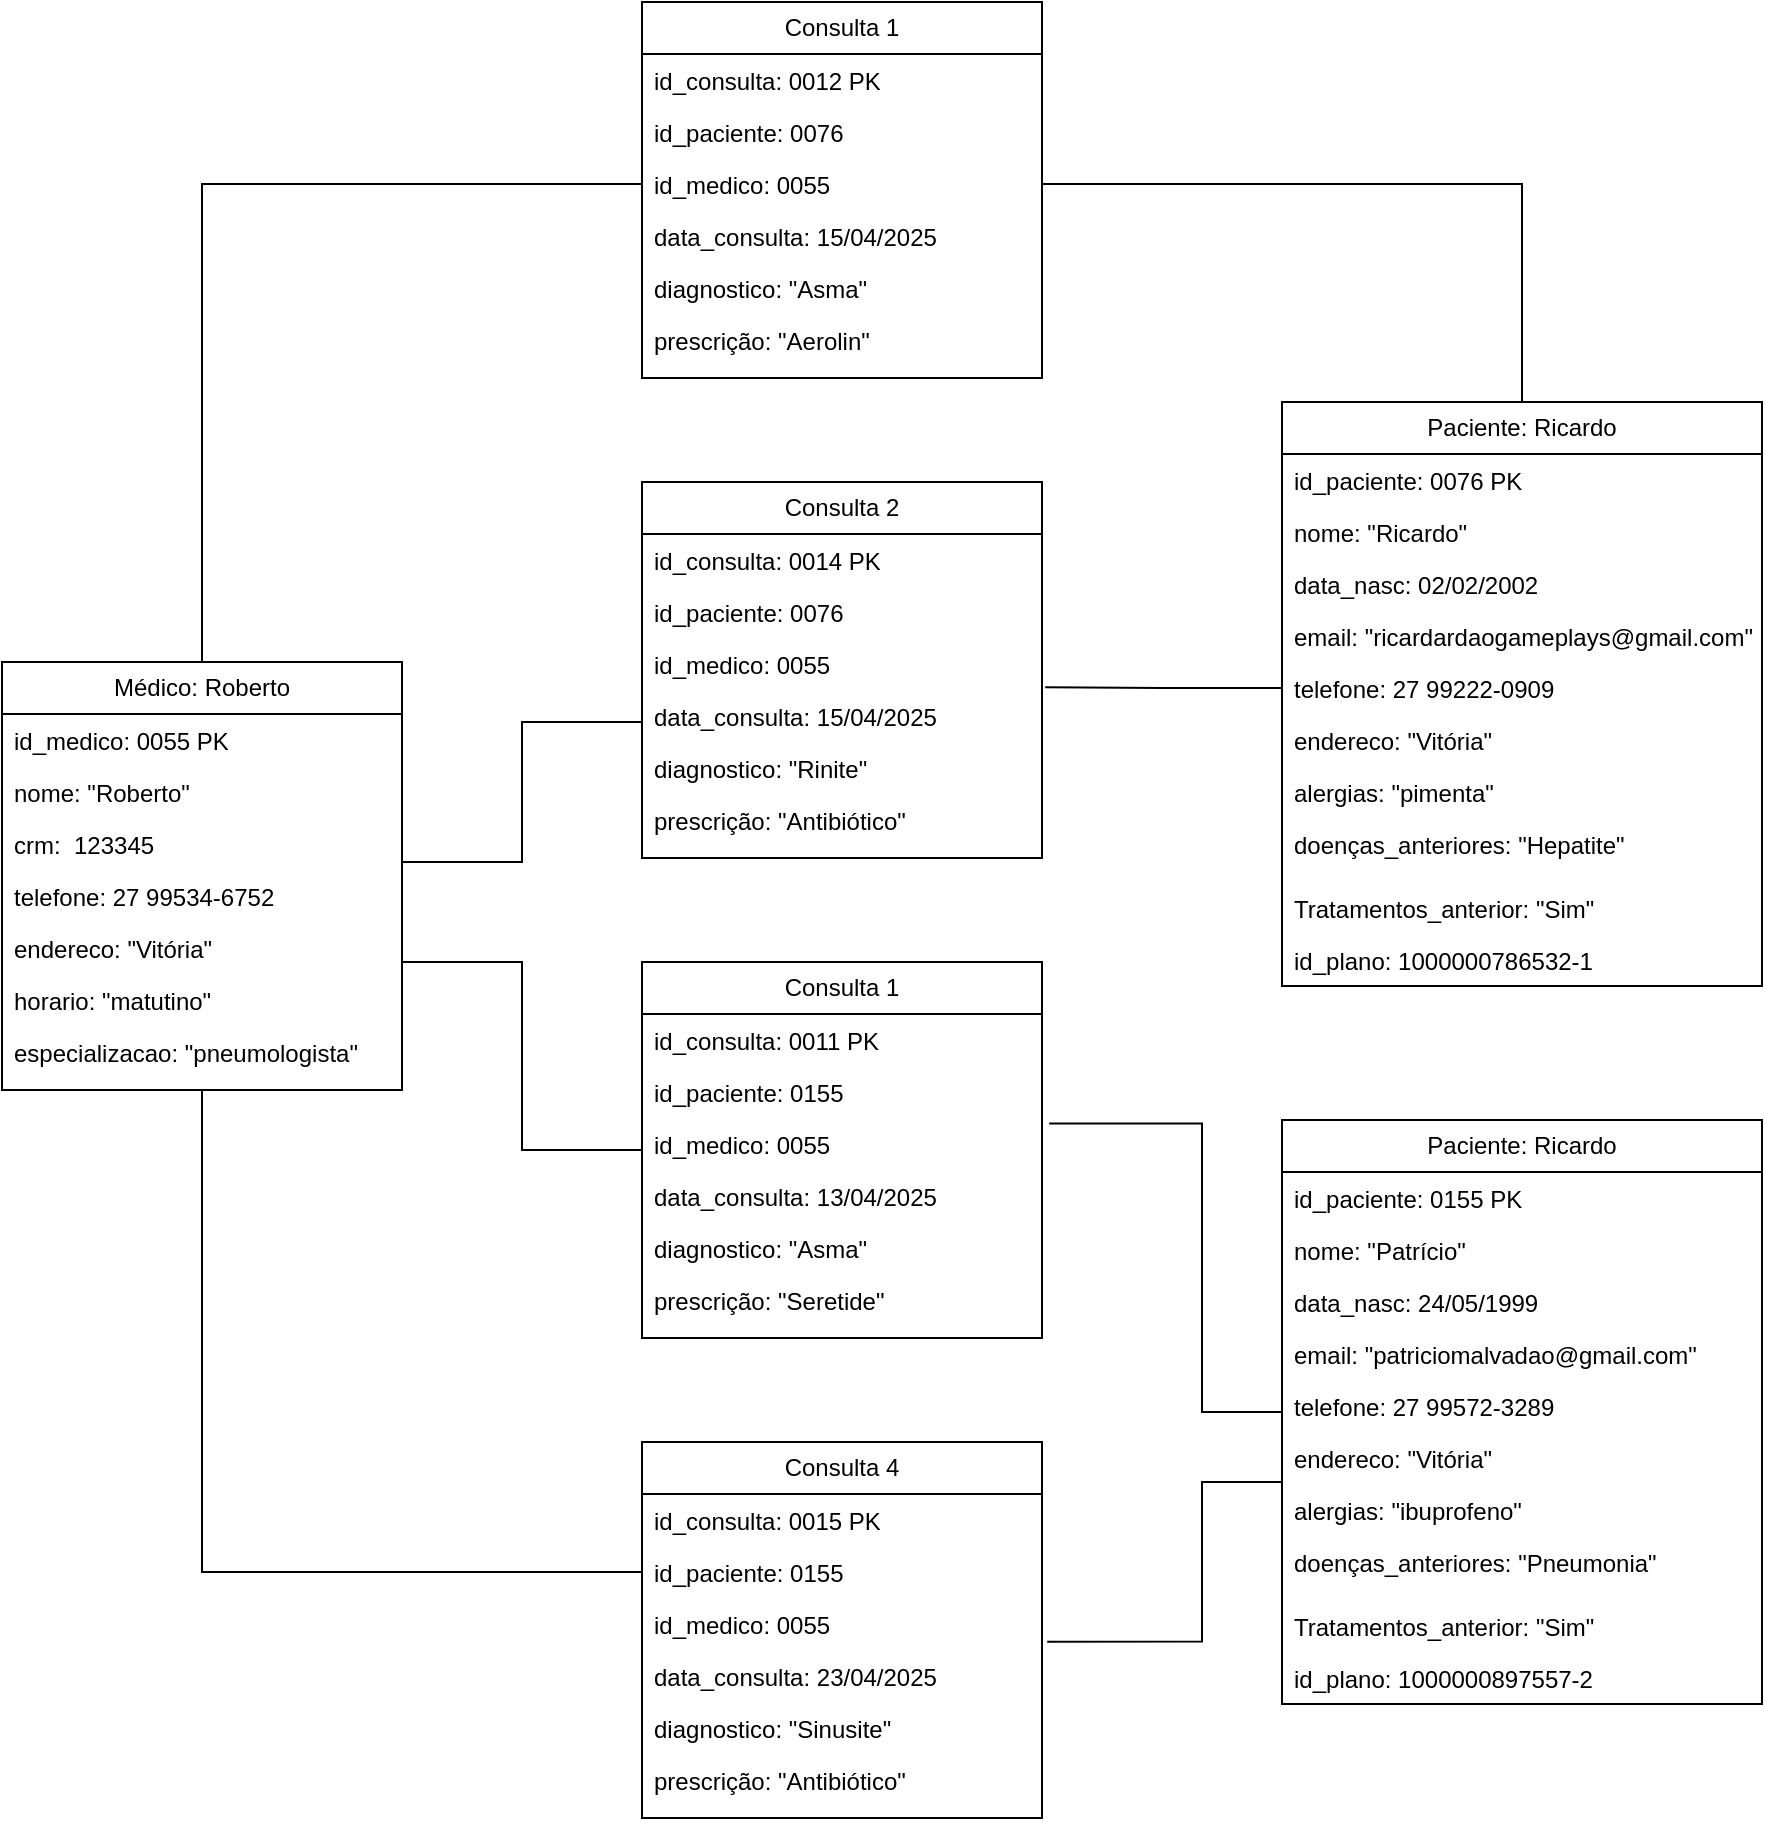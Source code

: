 <mxfile version="26.1.3">
  <diagram name="Página-1" id="bJVVUufMFqqdtW0XIKcH">
    <mxGraphModel dx="1509" dy="1982" grid="1" gridSize="10" guides="1" tooltips="1" connect="1" arrows="1" fold="1" page="1" pageScale="1" pageWidth="827" pageHeight="1169" math="0" shadow="0">
      <root>
        <mxCell id="0" />
        <mxCell id="1" parent="0" />
        <mxCell id="rZC7Q9z2EE-ng2sRICfE-121" style="edgeStyle=orthogonalEdgeStyle;rounded=0;orthogonalLoop=1;jettySize=auto;html=1;endArrow=none;startFill=0;" edge="1" parent="1" source="rZC7Q9z2EE-ng2sRICfE-19" target="rZC7Q9z2EE-ng2sRICfE-110">
          <mxGeometry relative="1" as="geometry">
            <Array as="points">
              <mxPoint x="260" y="440" />
              <mxPoint x="260" y="534" />
            </Array>
          </mxGeometry>
        </mxCell>
        <mxCell id="rZC7Q9z2EE-ng2sRICfE-122" style="edgeStyle=orthogonalEdgeStyle;rounded=0;orthogonalLoop=1;jettySize=auto;html=1;entryX=0;entryY=0.5;entryDx=0;entryDy=0;endArrow=none;startFill=0;" edge="1" parent="1" source="rZC7Q9z2EE-ng2sRICfE-19" target="rZC7Q9z2EE-ng2sRICfE-105">
          <mxGeometry relative="1" as="geometry" />
        </mxCell>
        <mxCell id="rZC7Q9z2EE-ng2sRICfE-124" style="edgeStyle=orthogonalEdgeStyle;rounded=0;orthogonalLoop=1;jettySize=auto;html=1;entryX=0;entryY=0.5;entryDx=0;entryDy=0;endArrow=none;startFill=0;" edge="1" parent="1" source="rZC7Q9z2EE-ng2sRICfE-19" target="rZC7Q9z2EE-ng2sRICfE-52">
          <mxGeometry relative="1" as="geometry" />
        </mxCell>
        <mxCell id="rZC7Q9z2EE-ng2sRICfE-19" value="Médico: Roberto" style="swimlane;fontStyle=0;childLayout=stackLayout;horizontal=1;startSize=26;fillColor=none;horizontalStack=0;resizeParent=1;resizeParentMax=0;resizeLast=0;collapsible=1;marginBottom=0;whiteSpace=wrap;html=1;" vertex="1" parent="1">
          <mxGeometry y="290" width="200" height="214" as="geometry" />
        </mxCell>
        <mxCell id="rZC7Q9z2EE-ng2sRICfE-20" value="id_medico: 0055 PK" style="text;strokeColor=none;fillColor=none;align=left;verticalAlign=top;spacingLeft=4;spacingRight=4;overflow=hidden;rotatable=0;points=[[0,0.5],[1,0.5]];portConstraint=eastwest;whiteSpace=wrap;html=1;" vertex="1" parent="rZC7Q9z2EE-ng2sRICfE-19">
          <mxGeometry y="26" width="200" height="26" as="geometry" />
        </mxCell>
        <mxCell id="rZC7Q9z2EE-ng2sRICfE-21" value="nome: &quot;Roberto&quot;" style="text;strokeColor=none;fillColor=none;align=left;verticalAlign=top;spacingLeft=4;spacingRight=4;overflow=hidden;rotatable=0;points=[[0,0.5],[1,0.5]];portConstraint=eastwest;whiteSpace=wrap;html=1;" vertex="1" parent="rZC7Q9z2EE-ng2sRICfE-19">
          <mxGeometry y="52" width="200" height="26" as="geometry" />
        </mxCell>
        <mxCell id="rZC7Q9z2EE-ng2sRICfE-36" value="crm:&amp;nbsp; 123345" style="text;strokeColor=none;fillColor=none;align=left;verticalAlign=top;spacingLeft=4;spacingRight=4;overflow=hidden;rotatable=0;points=[[0,0.5],[1,0.5]];portConstraint=eastwest;whiteSpace=wrap;html=1;" vertex="1" parent="rZC7Q9z2EE-ng2sRICfE-19">
          <mxGeometry y="78" width="200" height="26" as="geometry" />
        </mxCell>
        <mxCell id="rZC7Q9z2EE-ng2sRICfE-37" value="telefone: 27 99534-6752" style="text;strokeColor=none;fillColor=none;align=left;verticalAlign=top;spacingLeft=4;spacingRight=4;overflow=hidden;rotatable=0;points=[[0,0.5],[1,0.5]];portConstraint=eastwest;whiteSpace=wrap;html=1;" vertex="1" parent="rZC7Q9z2EE-ng2sRICfE-19">
          <mxGeometry y="104" width="200" height="26" as="geometry" />
        </mxCell>
        <mxCell id="rZC7Q9z2EE-ng2sRICfE-39" value="endereco: &quot;Vitória&quot;" style="text;strokeColor=none;fillColor=none;align=left;verticalAlign=top;spacingLeft=4;spacingRight=4;overflow=hidden;rotatable=0;points=[[0,0.5],[1,0.5]];portConstraint=eastwest;whiteSpace=wrap;html=1;" vertex="1" parent="rZC7Q9z2EE-ng2sRICfE-19">
          <mxGeometry y="130" width="200" height="26" as="geometry" />
        </mxCell>
        <mxCell id="rZC7Q9z2EE-ng2sRICfE-38" value="horario: &quot;matutino&quot;" style="text;strokeColor=none;fillColor=none;align=left;verticalAlign=top;spacingLeft=4;spacingRight=4;overflow=hidden;rotatable=0;points=[[0,0.5],[1,0.5]];portConstraint=eastwest;whiteSpace=wrap;html=1;" vertex="1" parent="rZC7Q9z2EE-ng2sRICfE-19">
          <mxGeometry y="156" width="200" height="26" as="geometry" />
        </mxCell>
        <mxCell id="rZC7Q9z2EE-ng2sRICfE-22" value="especializacao: &quot;pneumologista&quot;" style="text;strokeColor=none;fillColor=none;align=left;verticalAlign=top;spacingLeft=4;spacingRight=4;overflow=hidden;rotatable=0;points=[[0,0.5],[1,0.5]];portConstraint=eastwest;whiteSpace=wrap;html=1;" vertex="1" parent="rZC7Q9z2EE-ng2sRICfE-19">
          <mxGeometry y="182" width="200" height="32" as="geometry" />
        </mxCell>
        <mxCell id="rZC7Q9z2EE-ng2sRICfE-125" style="edgeStyle=orthogonalEdgeStyle;rounded=0;orthogonalLoop=1;jettySize=auto;html=1;entryX=1;entryY=0.5;entryDx=0;entryDy=0;endArrow=none;startFill=0;" edge="1" parent="1" source="rZC7Q9z2EE-ng2sRICfE-41" target="rZC7Q9z2EE-ng2sRICfE-52">
          <mxGeometry relative="1" as="geometry" />
        </mxCell>
        <mxCell id="rZC7Q9z2EE-ng2sRICfE-41" value="Paciente: Ricardo" style="swimlane;fontStyle=0;childLayout=stackLayout;horizontal=1;startSize=26;fillColor=none;horizontalStack=0;resizeParent=1;resizeParentMax=0;resizeLast=0;collapsible=1;marginBottom=0;whiteSpace=wrap;html=1;" vertex="1" parent="1">
          <mxGeometry x="640" y="160" width="240" height="292" as="geometry" />
        </mxCell>
        <mxCell id="rZC7Q9z2EE-ng2sRICfE-42" value="id_paciente: 0076 PK" style="text;strokeColor=none;fillColor=none;align=left;verticalAlign=top;spacingLeft=4;spacingRight=4;overflow=hidden;rotatable=0;points=[[0,0.5],[1,0.5]];portConstraint=eastwest;whiteSpace=wrap;html=1;" vertex="1" parent="rZC7Q9z2EE-ng2sRICfE-41">
          <mxGeometry y="26" width="240" height="26" as="geometry" />
        </mxCell>
        <mxCell id="rZC7Q9z2EE-ng2sRICfE-43" value="nome: &quot;Ricardo&quot;" style="text;strokeColor=none;fillColor=none;align=left;verticalAlign=top;spacingLeft=4;spacingRight=4;overflow=hidden;rotatable=0;points=[[0,0.5],[1,0.5]];portConstraint=eastwest;whiteSpace=wrap;html=1;" vertex="1" parent="rZC7Q9z2EE-ng2sRICfE-41">
          <mxGeometry y="52" width="240" height="26" as="geometry" />
        </mxCell>
        <mxCell id="rZC7Q9z2EE-ng2sRICfE-44" value="data_nasc: 02/02/2002" style="text;strokeColor=none;fillColor=none;align=left;verticalAlign=top;spacingLeft=4;spacingRight=4;overflow=hidden;rotatable=0;points=[[0,0.5],[1,0.5]];portConstraint=eastwest;whiteSpace=wrap;html=1;" vertex="1" parent="rZC7Q9z2EE-ng2sRICfE-41">
          <mxGeometry y="78" width="240" height="26" as="geometry" />
        </mxCell>
        <mxCell id="rZC7Q9z2EE-ng2sRICfE-58" value="email: &quot;ricardardaogameplays@gmail.com&quot;" style="text;strokeColor=none;fillColor=none;align=left;verticalAlign=top;spacingLeft=4;spacingRight=4;overflow=hidden;rotatable=0;points=[[0,0.5],[1,0.5]];portConstraint=eastwest;whiteSpace=wrap;html=1;" vertex="1" parent="rZC7Q9z2EE-ng2sRICfE-41">
          <mxGeometry y="104" width="240" height="26" as="geometry" />
        </mxCell>
        <mxCell id="rZC7Q9z2EE-ng2sRICfE-45" value="telefone: 27 99222-0909" style="text;strokeColor=none;fillColor=none;align=left;verticalAlign=top;spacingLeft=4;spacingRight=4;overflow=hidden;rotatable=0;points=[[0,0.5],[1,0.5]];portConstraint=eastwest;whiteSpace=wrap;html=1;" vertex="1" parent="rZC7Q9z2EE-ng2sRICfE-41">
          <mxGeometry y="130" width="240" height="26" as="geometry" />
        </mxCell>
        <mxCell id="rZC7Q9z2EE-ng2sRICfE-46" value="endereco: &quot;Vitória&quot;" style="text;strokeColor=none;fillColor=none;align=left;verticalAlign=top;spacingLeft=4;spacingRight=4;overflow=hidden;rotatable=0;points=[[0,0.5],[1,0.5]];portConstraint=eastwest;whiteSpace=wrap;html=1;" vertex="1" parent="rZC7Q9z2EE-ng2sRICfE-41">
          <mxGeometry y="156" width="240" height="26" as="geometry" />
        </mxCell>
        <mxCell id="rZC7Q9z2EE-ng2sRICfE-47" value="alergias: &quot;pimenta&quot;" style="text;strokeColor=none;fillColor=none;align=left;verticalAlign=top;spacingLeft=4;spacingRight=4;overflow=hidden;rotatable=0;points=[[0,0.5],[1,0.5]];portConstraint=eastwest;whiteSpace=wrap;html=1;" vertex="1" parent="rZC7Q9z2EE-ng2sRICfE-41">
          <mxGeometry y="182" width="240" height="26" as="geometry" />
        </mxCell>
        <mxCell id="rZC7Q9z2EE-ng2sRICfE-48" value="doenças_anteriores: &quot;Hepatite&quot;" style="text;strokeColor=none;fillColor=none;align=left;verticalAlign=top;spacingLeft=4;spacingRight=4;overflow=hidden;rotatable=0;points=[[0,0.5],[1,0.5]];portConstraint=eastwest;whiteSpace=wrap;html=1;" vertex="1" parent="rZC7Q9z2EE-ng2sRICfE-41">
          <mxGeometry y="208" width="240" height="32" as="geometry" />
        </mxCell>
        <mxCell id="rZC7Q9z2EE-ng2sRICfE-57" value="Tratamentos_anterior: &quot;Sim&quot;" style="text;strokeColor=none;fillColor=none;align=left;verticalAlign=top;spacingLeft=4;spacingRight=4;overflow=hidden;rotatable=0;points=[[0,0.5],[1,0.5]];portConstraint=eastwest;whiteSpace=wrap;html=1;" vertex="1" parent="rZC7Q9z2EE-ng2sRICfE-41">
          <mxGeometry y="240" width="240" height="26" as="geometry" />
        </mxCell>
        <mxCell id="rZC7Q9z2EE-ng2sRICfE-59" value="id_plano: 1000000786532-1" style="text;strokeColor=none;fillColor=none;align=left;verticalAlign=top;spacingLeft=4;spacingRight=4;overflow=hidden;rotatable=0;points=[[0,0.5],[1,0.5]];portConstraint=eastwest;whiteSpace=wrap;html=1;" vertex="1" parent="rZC7Q9z2EE-ng2sRICfE-41">
          <mxGeometry y="266" width="240" height="26" as="geometry" />
        </mxCell>
        <mxCell id="rZC7Q9z2EE-ng2sRICfE-49" value="Consulta 1" style="swimlane;fontStyle=0;childLayout=stackLayout;horizontal=1;startSize=26;fillColor=none;horizontalStack=0;resizeParent=1;resizeParentMax=0;resizeLast=0;collapsible=1;marginBottom=0;whiteSpace=wrap;html=1;" vertex="1" parent="1">
          <mxGeometry x="320" y="-40" width="200" height="188" as="geometry" />
        </mxCell>
        <mxCell id="rZC7Q9z2EE-ng2sRICfE-50" value="id_consulta: 0012 PK" style="text;strokeColor=none;fillColor=none;align=left;verticalAlign=top;spacingLeft=4;spacingRight=4;overflow=hidden;rotatable=0;points=[[0,0.5],[1,0.5]];portConstraint=eastwest;whiteSpace=wrap;html=1;" vertex="1" parent="rZC7Q9z2EE-ng2sRICfE-49">
          <mxGeometry y="26" width="200" height="26" as="geometry" />
        </mxCell>
        <mxCell id="rZC7Q9z2EE-ng2sRICfE-51" value="id_paciente: 0076" style="text;strokeColor=none;fillColor=none;align=left;verticalAlign=top;spacingLeft=4;spacingRight=4;overflow=hidden;rotatable=0;points=[[0,0.5],[1,0.5]];portConstraint=eastwest;whiteSpace=wrap;html=1;" vertex="1" parent="rZC7Q9z2EE-ng2sRICfE-49">
          <mxGeometry y="52" width="200" height="26" as="geometry" />
        </mxCell>
        <mxCell id="rZC7Q9z2EE-ng2sRICfE-52" value="id_medico: 0055" style="text;strokeColor=none;fillColor=none;align=left;verticalAlign=top;spacingLeft=4;spacingRight=4;overflow=hidden;rotatable=0;points=[[0,0.5],[1,0.5]];portConstraint=eastwest;whiteSpace=wrap;html=1;" vertex="1" parent="rZC7Q9z2EE-ng2sRICfE-49">
          <mxGeometry y="78" width="200" height="26" as="geometry" />
        </mxCell>
        <mxCell id="rZC7Q9z2EE-ng2sRICfE-53" value="data_consulta: 15/04/2025" style="text;strokeColor=none;fillColor=none;align=left;verticalAlign=top;spacingLeft=4;spacingRight=4;overflow=hidden;rotatable=0;points=[[0,0.5],[1,0.5]];portConstraint=eastwest;whiteSpace=wrap;html=1;" vertex="1" parent="rZC7Q9z2EE-ng2sRICfE-49">
          <mxGeometry y="104" width="200" height="26" as="geometry" />
        </mxCell>
        <mxCell id="rZC7Q9z2EE-ng2sRICfE-54" value="diagnostico: &quot;Asma&quot;" style="text;strokeColor=none;fillColor=none;align=left;verticalAlign=top;spacingLeft=4;spacingRight=4;overflow=hidden;rotatable=0;points=[[0,0.5],[1,0.5]];portConstraint=eastwest;whiteSpace=wrap;html=1;" vertex="1" parent="rZC7Q9z2EE-ng2sRICfE-49">
          <mxGeometry y="130" width="200" height="26" as="geometry" />
        </mxCell>
        <mxCell id="rZC7Q9z2EE-ng2sRICfE-56" value="prescrição: &quot;Aerolin&quot;" style="text;strokeColor=none;fillColor=none;align=left;verticalAlign=top;spacingLeft=4;spacingRight=4;overflow=hidden;rotatable=0;points=[[0,0.5],[1,0.5]];portConstraint=eastwest;whiteSpace=wrap;html=1;" vertex="1" parent="rZC7Q9z2EE-ng2sRICfE-49">
          <mxGeometry y="156" width="200" height="32" as="geometry" />
        </mxCell>
        <mxCell id="rZC7Q9z2EE-ng2sRICfE-60" value="Consulta 2" style="swimlane;fontStyle=0;childLayout=stackLayout;horizontal=1;startSize=26;fillColor=none;horizontalStack=0;resizeParent=1;resizeParentMax=0;resizeLast=0;collapsible=1;marginBottom=0;whiteSpace=wrap;html=1;" vertex="1" parent="1">
          <mxGeometry x="320" y="200" width="200" height="188" as="geometry" />
        </mxCell>
        <mxCell id="rZC7Q9z2EE-ng2sRICfE-61" value="id_consulta: 0014 PK" style="text;strokeColor=none;fillColor=none;align=left;verticalAlign=top;spacingLeft=4;spacingRight=4;overflow=hidden;rotatable=0;points=[[0,0.5],[1,0.5]];portConstraint=eastwest;whiteSpace=wrap;html=1;" vertex="1" parent="rZC7Q9z2EE-ng2sRICfE-60">
          <mxGeometry y="26" width="200" height="26" as="geometry" />
        </mxCell>
        <mxCell id="rZC7Q9z2EE-ng2sRICfE-62" value="id_paciente: 0076" style="text;strokeColor=none;fillColor=none;align=left;verticalAlign=top;spacingLeft=4;spacingRight=4;overflow=hidden;rotatable=0;points=[[0,0.5],[1,0.5]];portConstraint=eastwest;whiteSpace=wrap;html=1;" vertex="1" parent="rZC7Q9z2EE-ng2sRICfE-60">
          <mxGeometry y="52" width="200" height="26" as="geometry" />
        </mxCell>
        <mxCell id="rZC7Q9z2EE-ng2sRICfE-63" value="id_medico: 0055" style="text;strokeColor=none;fillColor=none;align=left;verticalAlign=top;spacingLeft=4;spacingRight=4;overflow=hidden;rotatable=0;points=[[0,0.5],[1,0.5]];portConstraint=eastwest;whiteSpace=wrap;html=1;" vertex="1" parent="rZC7Q9z2EE-ng2sRICfE-60">
          <mxGeometry y="78" width="200" height="26" as="geometry" />
        </mxCell>
        <mxCell id="rZC7Q9z2EE-ng2sRICfE-64" value="data_consulta: 15/04/2025" style="text;strokeColor=none;fillColor=none;align=left;verticalAlign=top;spacingLeft=4;spacingRight=4;overflow=hidden;rotatable=0;points=[[0,0.5],[1,0.5]];portConstraint=eastwest;whiteSpace=wrap;html=1;" vertex="1" parent="rZC7Q9z2EE-ng2sRICfE-60">
          <mxGeometry y="104" width="200" height="26" as="geometry" />
        </mxCell>
        <mxCell id="rZC7Q9z2EE-ng2sRICfE-65" value="diagnostico: &quot;Rinite&quot;" style="text;strokeColor=none;fillColor=none;align=left;verticalAlign=top;spacingLeft=4;spacingRight=4;overflow=hidden;rotatable=0;points=[[0,0.5],[1,0.5]];portConstraint=eastwest;whiteSpace=wrap;html=1;" vertex="1" parent="rZC7Q9z2EE-ng2sRICfE-60">
          <mxGeometry y="130" width="200" height="26" as="geometry" />
        </mxCell>
        <mxCell id="rZC7Q9z2EE-ng2sRICfE-67" value="prescrição: &quot;Antibiótico&quot;" style="text;strokeColor=none;fillColor=none;align=left;verticalAlign=top;spacingLeft=4;spacingRight=4;overflow=hidden;rotatable=0;points=[[0,0.5],[1,0.5]];portConstraint=eastwest;whiteSpace=wrap;html=1;" vertex="1" parent="rZC7Q9z2EE-ng2sRICfE-60">
          <mxGeometry y="156" width="200" height="32" as="geometry" />
        </mxCell>
        <mxCell id="rZC7Q9z2EE-ng2sRICfE-77" value="Paciente: Ricardo" style="swimlane;fontStyle=0;childLayout=stackLayout;horizontal=1;startSize=26;fillColor=none;horizontalStack=0;resizeParent=1;resizeParentMax=0;resizeLast=0;collapsible=1;marginBottom=0;whiteSpace=wrap;html=1;" vertex="1" parent="1">
          <mxGeometry x="640" y="519" width="240" height="292" as="geometry" />
        </mxCell>
        <mxCell id="rZC7Q9z2EE-ng2sRICfE-78" value="id_paciente: 0155 PK" style="text;strokeColor=none;fillColor=none;align=left;verticalAlign=top;spacingLeft=4;spacingRight=4;overflow=hidden;rotatable=0;points=[[0,0.5],[1,0.5]];portConstraint=eastwest;whiteSpace=wrap;html=1;" vertex="1" parent="rZC7Q9z2EE-ng2sRICfE-77">
          <mxGeometry y="26" width="240" height="26" as="geometry" />
        </mxCell>
        <mxCell id="rZC7Q9z2EE-ng2sRICfE-79" value="nome: &quot;Patrício&quot;" style="text;strokeColor=none;fillColor=none;align=left;verticalAlign=top;spacingLeft=4;spacingRight=4;overflow=hidden;rotatable=0;points=[[0,0.5],[1,0.5]];portConstraint=eastwest;whiteSpace=wrap;html=1;" vertex="1" parent="rZC7Q9z2EE-ng2sRICfE-77">
          <mxGeometry y="52" width="240" height="26" as="geometry" />
        </mxCell>
        <mxCell id="rZC7Q9z2EE-ng2sRICfE-80" value="data_nasc: 24/05/1999" style="text;strokeColor=none;fillColor=none;align=left;verticalAlign=top;spacingLeft=4;spacingRight=4;overflow=hidden;rotatable=0;points=[[0,0.5],[1,0.5]];portConstraint=eastwest;whiteSpace=wrap;html=1;" vertex="1" parent="rZC7Q9z2EE-ng2sRICfE-77">
          <mxGeometry y="78" width="240" height="26" as="geometry" />
        </mxCell>
        <mxCell id="rZC7Q9z2EE-ng2sRICfE-81" value="email: &quot;patriciomalvadao@gmail.com&quot;" style="text;strokeColor=none;fillColor=none;align=left;verticalAlign=top;spacingLeft=4;spacingRight=4;overflow=hidden;rotatable=0;points=[[0,0.5],[1,0.5]];portConstraint=eastwest;whiteSpace=wrap;html=1;" vertex="1" parent="rZC7Q9z2EE-ng2sRICfE-77">
          <mxGeometry y="104" width="240" height="26" as="geometry" />
        </mxCell>
        <mxCell id="rZC7Q9z2EE-ng2sRICfE-82" value="telefone: 27 99572-3289" style="text;strokeColor=none;fillColor=none;align=left;verticalAlign=top;spacingLeft=4;spacingRight=4;overflow=hidden;rotatable=0;points=[[0,0.5],[1,0.5]];portConstraint=eastwest;whiteSpace=wrap;html=1;" vertex="1" parent="rZC7Q9z2EE-ng2sRICfE-77">
          <mxGeometry y="130" width="240" height="26" as="geometry" />
        </mxCell>
        <mxCell id="rZC7Q9z2EE-ng2sRICfE-83" value="endereco: &quot;Vitória&quot;" style="text;strokeColor=none;fillColor=none;align=left;verticalAlign=top;spacingLeft=4;spacingRight=4;overflow=hidden;rotatable=0;points=[[0,0.5],[1,0.5]];portConstraint=eastwest;whiteSpace=wrap;html=1;" vertex="1" parent="rZC7Q9z2EE-ng2sRICfE-77">
          <mxGeometry y="156" width="240" height="26" as="geometry" />
        </mxCell>
        <mxCell id="rZC7Q9z2EE-ng2sRICfE-84" value="alergias: &quot;ibuprofeno&quot;" style="text;strokeColor=none;fillColor=none;align=left;verticalAlign=top;spacingLeft=4;spacingRight=4;overflow=hidden;rotatable=0;points=[[0,0.5],[1,0.5]];portConstraint=eastwest;whiteSpace=wrap;html=1;" vertex="1" parent="rZC7Q9z2EE-ng2sRICfE-77">
          <mxGeometry y="182" width="240" height="26" as="geometry" />
        </mxCell>
        <mxCell id="rZC7Q9z2EE-ng2sRICfE-85" value="doenças_anteriores: &quot;Pneumonia&quot;" style="text;strokeColor=none;fillColor=none;align=left;verticalAlign=top;spacingLeft=4;spacingRight=4;overflow=hidden;rotatable=0;points=[[0,0.5],[1,0.5]];portConstraint=eastwest;whiteSpace=wrap;html=1;" vertex="1" parent="rZC7Q9z2EE-ng2sRICfE-77">
          <mxGeometry y="208" width="240" height="32" as="geometry" />
        </mxCell>
        <mxCell id="rZC7Q9z2EE-ng2sRICfE-86" value="Tratamentos_anterior: &quot;Sim&quot;" style="text;strokeColor=none;fillColor=none;align=left;verticalAlign=top;spacingLeft=4;spacingRight=4;overflow=hidden;rotatable=0;points=[[0,0.5],[1,0.5]];portConstraint=eastwest;whiteSpace=wrap;html=1;" vertex="1" parent="rZC7Q9z2EE-ng2sRICfE-77">
          <mxGeometry y="240" width="240" height="26" as="geometry" />
        </mxCell>
        <mxCell id="rZC7Q9z2EE-ng2sRICfE-87" value="id_plano: 1000000897557-2" style="text;strokeColor=none;fillColor=none;align=left;verticalAlign=top;spacingLeft=4;spacingRight=4;overflow=hidden;rotatable=0;points=[[0,0.5],[1,0.5]];portConstraint=eastwest;whiteSpace=wrap;html=1;" vertex="1" parent="rZC7Q9z2EE-ng2sRICfE-77">
          <mxGeometry y="266" width="240" height="26" as="geometry" />
        </mxCell>
        <mxCell id="rZC7Q9z2EE-ng2sRICfE-103" value="Consulta 4" style="swimlane;fontStyle=0;childLayout=stackLayout;horizontal=1;startSize=26;fillColor=none;horizontalStack=0;resizeParent=1;resizeParentMax=0;resizeLast=0;collapsible=1;marginBottom=0;whiteSpace=wrap;html=1;" vertex="1" parent="1">
          <mxGeometry x="320" y="680" width="200" height="188" as="geometry" />
        </mxCell>
        <mxCell id="rZC7Q9z2EE-ng2sRICfE-104" value="id_consulta: 0015 PK" style="text;strokeColor=none;fillColor=none;align=left;verticalAlign=top;spacingLeft=4;spacingRight=4;overflow=hidden;rotatable=0;points=[[0,0.5],[1,0.5]];portConstraint=eastwest;whiteSpace=wrap;html=1;" vertex="1" parent="rZC7Q9z2EE-ng2sRICfE-103">
          <mxGeometry y="26" width="200" height="26" as="geometry" />
        </mxCell>
        <mxCell id="rZC7Q9z2EE-ng2sRICfE-105" value="id_paciente: 0155" style="text;strokeColor=none;fillColor=none;align=left;verticalAlign=top;spacingLeft=4;spacingRight=4;overflow=hidden;rotatable=0;points=[[0,0.5],[1,0.5]];portConstraint=eastwest;whiteSpace=wrap;html=1;" vertex="1" parent="rZC7Q9z2EE-ng2sRICfE-103">
          <mxGeometry y="52" width="200" height="26" as="geometry" />
        </mxCell>
        <mxCell id="rZC7Q9z2EE-ng2sRICfE-106" value="id_medico: 0055" style="text;strokeColor=none;fillColor=none;align=left;verticalAlign=top;spacingLeft=4;spacingRight=4;overflow=hidden;rotatable=0;points=[[0,0.5],[1,0.5]];portConstraint=eastwest;whiteSpace=wrap;html=1;" vertex="1" parent="rZC7Q9z2EE-ng2sRICfE-103">
          <mxGeometry y="78" width="200" height="26" as="geometry" />
        </mxCell>
        <mxCell id="rZC7Q9z2EE-ng2sRICfE-107" value="data_consulta: 23/04/2025" style="text;strokeColor=none;fillColor=none;align=left;verticalAlign=top;spacingLeft=4;spacingRight=4;overflow=hidden;rotatable=0;points=[[0,0.5],[1,0.5]];portConstraint=eastwest;whiteSpace=wrap;html=1;" vertex="1" parent="rZC7Q9z2EE-ng2sRICfE-103">
          <mxGeometry y="104" width="200" height="26" as="geometry" />
        </mxCell>
        <mxCell id="rZC7Q9z2EE-ng2sRICfE-108" value="diagnostico: &quot;Sinusite&quot;" style="text;strokeColor=none;fillColor=none;align=left;verticalAlign=top;spacingLeft=4;spacingRight=4;overflow=hidden;rotatable=0;points=[[0,0.5],[1,0.5]];portConstraint=eastwest;whiteSpace=wrap;html=1;" vertex="1" parent="rZC7Q9z2EE-ng2sRICfE-103">
          <mxGeometry y="130" width="200" height="26" as="geometry" />
        </mxCell>
        <mxCell id="rZC7Q9z2EE-ng2sRICfE-109" value="prescrição: &quot;Antibiótico&quot;" style="text;strokeColor=none;fillColor=none;align=left;verticalAlign=top;spacingLeft=4;spacingRight=4;overflow=hidden;rotatable=0;points=[[0,0.5],[1,0.5]];portConstraint=eastwest;whiteSpace=wrap;html=1;" vertex="1" parent="rZC7Q9z2EE-ng2sRICfE-103">
          <mxGeometry y="156" width="200" height="32" as="geometry" />
        </mxCell>
        <mxCell id="rZC7Q9z2EE-ng2sRICfE-110" value="Consulta 1" style="swimlane;fontStyle=0;childLayout=stackLayout;horizontal=1;startSize=26;fillColor=none;horizontalStack=0;resizeParent=1;resizeParentMax=0;resizeLast=0;collapsible=1;marginBottom=0;whiteSpace=wrap;html=1;" vertex="1" parent="1">
          <mxGeometry x="320" y="440" width="200" height="188" as="geometry" />
        </mxCell>
        <mxCell id="rZC7Q9z2EE-ng2sRICfE-111" value="id_consulta: 0011 PK" style="text;strokeColor=none;fillColor=none;align=left;verticalAlign=top;spacingLeft=4;spacingRight=4;overflow=hidden;rotatable=0;points=[[0,0.5],[1,0.5]];portConstraint=eastwest;whiteSpace=wrap;html=1;" vertex="1" parent="rZC7Q9z2EE-ng2sRICfE-110">
          <mxGeometry y="26" width="200" height="26" as="geometry" />
        </mxCell>
        <mxCell id="rZC7Q9z2EE-ng2sRICfE-112" value="id_paciente: 0155" style="text;strokeColor=none;fillColor=none;align=left;verticalAlign=top;spacingLeft=4;spacingRight=4;overflow=hidden;rotatable=0;points=[[0,0.5],[1,0.5]];portConstraint=eastwest;whiteSpace=wrap;html=1;" vertex="1" parent="rZC7Q9z2EE-ng2sRICfE-110">
          <mxGeometry y="52" width="200" height="26" as="geometry" />
        </mxCell>
        <mxCell id="rZC7Q9z2EE-ng2sRICfE-113" value="id_medico: 0055" style="text;strokeColor=none;fillColor=none;align=left;verticalAlign=top;spacingLeft=4;spacingRight=4;overflow=hidden;rotatable=0;points=[[0,0.5],[1,0.5]];portConstraint=eastwest;whiteSpace=wrap;html=1;" vertex="1" parent="rZC7Q9z2EE-ng2sRICfE-110">
          <mxGeometry y="78" width="200" height="26" as="geometry" />
        </mxCell>
        <mxCell id="rZC7Q9z2EE-ng2sRICfE-114" value="data_consulta: 13/04/2025" style="text;strokeColor=none;fillColor=none;align=left;verticalAlign=top;spacingLeft=4;spacingRight=4;overflow=hidden;rotatable=0;points=[[0,0.5],[1,0.5]];portConstraint=eastwest;whiteSpace=wrap;html=1;" vertex="1" parent="rZC7Q9z2EE-ng2sRICfE-110">
          <mxGeometry y="104" width="200" height="26" as="geometry" />
        </mxCell>
        <mxCell id="rZC7Q9z2EE-ng2sRICfE-115" value="diagnostico: &quot;Asma&quot;" style="text;strokeColor=none;fillColor=none;align=left;verticalAlign=top;spacingLeft=4;spacingRight=4;overflow=hidden;rotatable=0;points=[[0,0.5],[1,0.5]];portConstraint=eastwest;whiteSpace=wrap;html=1;" vertex="1" parent="rZC7Q9z2EE-ng2sRICfE-110">
          <mxGeometry y="130" width="200" height="26" as="geometry" />
        </mxCell>
        <mxCell id="rZC7Q9z2EE-ng2sRICfE-116" value="prescrição: &quot;Seretide&quot;" style="text;strokeColor=none;fillColor=none;align=left;verticalAlign=top;spacingLeft=4;spacingRight=4;overflow=hidden;rotatable=0;points=[[0,0.5],[1,0.5]];portConstraint=eastwest;whiteSpace=wrap;html=1;" vertex="1" parent="rZC7Q9z2EE-ng2sRICfE-110">
          <mxGeometry y="156" width="200" height="32" as="geometry" />
        </mxCell>
        <mxCell id="rZC7Q9z2EE-ng2sRICfE-120" style="edgeStyle=orthogonalEdgeStyle;rounded=0;orthogonalLoop=1;jettySize=auto;html=1;endArrow=none;startFill=0;" edge="1" parent="1" source="rZC7Q9z2EE-ng2sRICfE-36">
          <mxGeometry relative="1" as="geometry">
            <mxPoint x="320" y="320" as="targetPoint" />
            <Array as="points">
              <mxPoint x="260" y="390" />
              <mxPoint x="260" y="320" />
              <mxPoint x="320" y="320" />
            </Array>
          </mxGeometry>
        </mxCell>
        <mxCell id="rZC7Q9z2EE-ng2sRICfE-126" style="edgeStyle=orthogonalEdgeStyle;rounded=0;orthogonalLoop=1;jettySize=auto;html=1;entryX=1.008;entryY=-0.051;entryDx=0;entryDy=0;entryPerimeter=0;endArrow=none;startFill=0;" edge="1" parent="1" source="rZC7Q9z2EE-ng2sRICfE-45" target="rZC7Q9z2EE-ng2sRICfE-64">
          <mxGeometry relative="1" as="geometry" />
        </mxCell>
        <mxCell id="rZC7Q9z2EE-ng2sRICfE-127" style="edgeStyle=orthogonalEdgeStyle;rounded=0;orthogonalLoop=1;jettySize=auto;html=1;entryX=1.018;entryY=0.106;entryDx=0;entryDy=0;entryPerimeter=0;endArrow=none;startFill=0;" edge="1" parent="1" source="rZC7Q9z2EE-ng2sRICfE-77" target="rZC7Q9z2EE-ng2sRICfE-113">
          <mxGeometry relative="1" as="geometry">
            <Array as="points">
              <mxPoint x="600" y="665" />
              <mxPoint x="600" y="521" />
            </Array>
          </mxGeometry>
        </mxCell>
        <mxCell id="rZC7Q9z2EE-ng2sRICfE-128" style="edgeStyle=orthogonalEdgeStyle;rounded=0;orthogonalLoop=1;jettySize=auto;html=1;entryX=1.013;entryY=0.839;entryDx=0;entryDy=0;entryPerimeter=0;exitX=0;exitY=0.962;exitDx=0;exitDy=0;exitPerimeter=0;endArrow=none;startFill=0;" edge="1" parent="1" source="rZC7Q9z2EE-ng2sRICfE-83" target="rZC7Q9z2EE-ng2sRICfE-106">
          <mxGeometry relative="1" as="geometry">
            <Array as="points">
              <mxPoint x="600" y="700" />
              <mxPoint x="600" y="780" />
            </Array>
          </mxGeometry>
        </mxCell>
      </root>
    </mxGraphModel>
  </diagram>
</mxfile>

